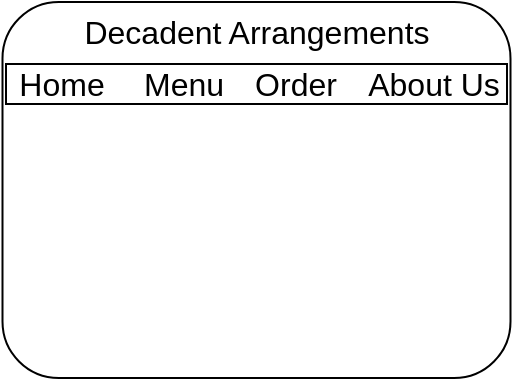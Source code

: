 <mxfile version="24.3.1" type="device">
  <diagram name="Page-1" id="tgNxxkgvDQe6PFJW475n">
    <mxGraphModel dx="375" dy="400" grid="0" gridSize="10" guides="1" tooltips="1" connect="1" arrows="1" fold="1" page="0" pageScale="1" pageWidth="850" pageHeight="1100" math="0" shadow="0">
      <root>
        <mxCell id="0" />
        <mxCell id="1" parent="0" />
        <mxCell id="qtdXdOWbCcAL2jRGvZvy-3" value="" style="rounded=1;whiteSpace=wrap;html=1;" vertex="1" parent="1">
          <mxGeometry x="55.25" y="68" width="254" height="188" as="geometry" />
        </mxCell>
        <mxCell id="qtdXdOWbCcAL2jRGvZvy-4" value="" style="rounded=0;whiteSpace=wrap;html=1;" vertex="1" parent="1">
          <mxGeometry x="57" y="99" width="250.5" height="20" as="geometry" />
        </mxCell>
        <mxCell id="qtdXdOWbCcAL2jRGvZvy-6" value="Decadent Arrangements" style="text;strokeColor=none;fillColor=none;html=1;align=center;verticalAlign=middle;whiteSpace=wrap;rounded=0;fontSize=16;" vertex="1" parent="1">
          <mxGeometry x="62" y="68" width="241" height="30" as="geometry" />
        </mxCell>
        <mxCell id="qtdXdOWbCcAL2jRGvZvy-7" value="Home" style="text;strokeColor=none;fillColor=none;html=1;align=center;verticalAlign=middle;whiteSpace=wrap;rounded=0;fontSize=16;" vertex="1" parent="1">
          <mxGeometry x="57" y="100" width="56" height="18" as="geometry" />
        </mxCell>
        <mxCell id="qtdXdOWbCcAL2jRGvZvy-8" value="Menu" style="text;strokeColor=none;fillColor=none;html=1;align=center;verticalAlign=middle;whiteSpace=wrap;rounded=0;fontSize=16;" vertex="1" parent="1">
          <mxGeometry x="116" y="94" width="60" height="30" as="geometry" />
        </mxCell>
        <mxCell id="qtdXdOWbCcAL2jRGvZvy-9" value="Order" style="text;strokeColor=none;fillColor=none;html=1;align=center;verticalAlign=middle;whiteSpace=wrap;rounded=0;fontSize=16;" vertex="1" parent="1">
          <mxGeometry x="172" y="94" width="60" height="30" as="geometry" />
        </mxCell>
        <mxCell id="qtdXdOWbCcAL2jRGvZvy-10" value="About Us" style="text;strokeColor=none;fillColor=none;html=1;align=center;verticalAlign=middle;whiteSpace=wrap;rounded=0;fontSize=16;" vertex="1" parent="1">
          <mxGeometry x="231.75" y="94" width="77.5" height="30" as="geometry" />
        </mxCell>
      </root>
    </mxGraphModel>
  </diagram>
</mxfile>
